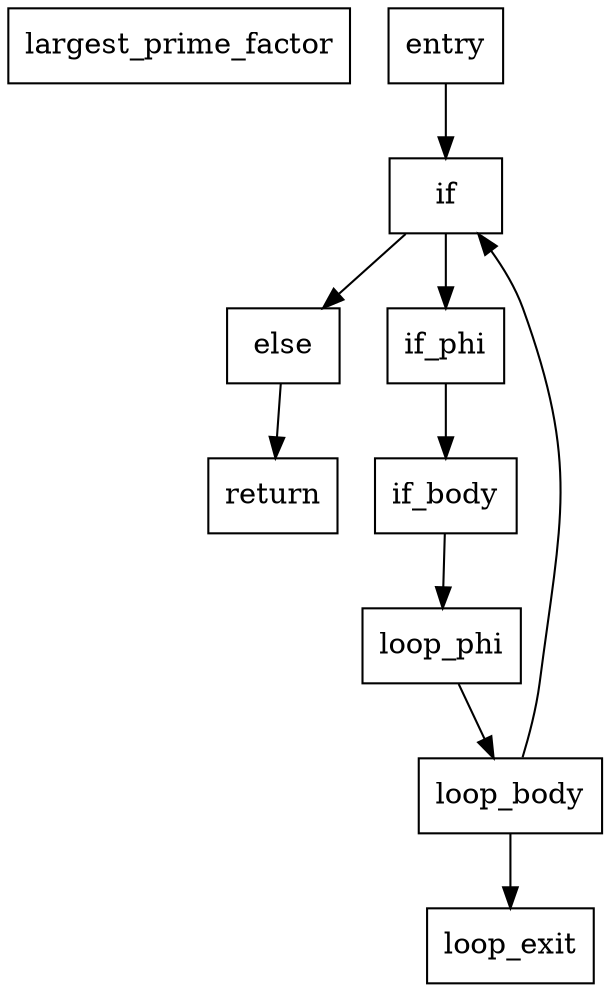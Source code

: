 digraph {
    node [shape=rectangle];
    "largest_prime_factor";
    "entry";
    "if";
    "return";
    "else";
    "if_phi";
    "if_body";
    "loop_phi";
    "loop_body";
    "loop_exit";
    
    "entry" -> "if";
    "if" -> "if_phi";
    "if" -> "else";
    "if_phi" -> "if_body";
    "if_body" -> "loop_phi";
    "loop_phi" -> "loop_body";
    "loop_body" -> "loop_exit";
    "loop_body" -> "if";
    "else" -> "return";
}